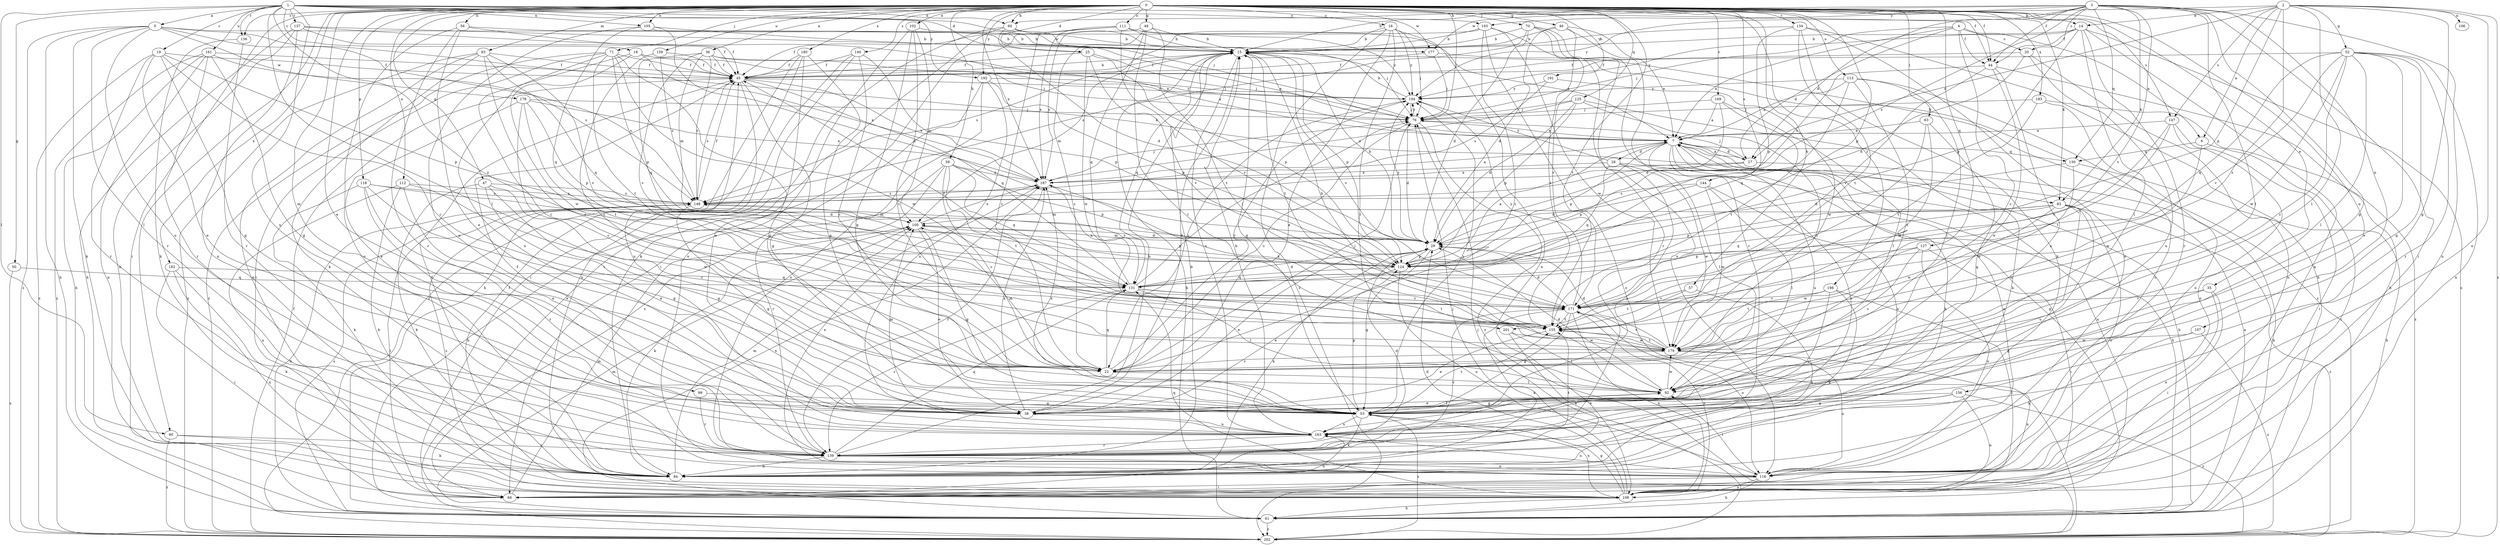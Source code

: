 strict digraph  {
0;
1;
2;
3;
4;
5;
6;
7;
14;
15;
16;
18;
19;
20;
22;
25;
27;
28;
29;
35;
36;
38;
44;
45;
46;
47;
48;
50;
52;
53;
56;
57;
58;
60;
61;
63;
68;
70;
71;
76;
83;
84;
90;
92;
93;
99;
100;
102;
105;
106;
107;
108;
111;
112;
113;
116;
118;
124;
125;
127;
130;
131;
134;
136;
137;
139;
140;
144;
147;
148;
155;
156;
159;
161;
163;
169;
171;
177;
178;
179;
180;
182;
183;
187;
191;
192;
193;
194;
198;
201;
202;
0 -> 14  [label=b];
0 -> 16  [label=c];
0 -> 25  [label=d];
0 -> 35  [label=e];
0 -> 36  [label=e];
0 -> 38  [label=e];
0 -> 44  [label=f];
0 -> 46  [label=g];
0 -> 47  [label=g];
0 -> 48  [label=g];
0 -> 56  [label=h];
0 -> 57  [label=h];
0 -> 58  [label=h];
0 -> 60  [label=h];
0 -> 63  [label=i];
0 -> 68  [label=i];
0 -> 70  [label=j];
0 -> 71  [label=j];
0 -> 76  [label=j];
0 -> 83  [label=k];
0 -> 90  [label=l];
0 -> 93  [label=m];
0 -> 99  [label=m];
0 -> 102  [label=n];
0 -> 105  [label=n];
0 -> 111  [label=o];
0 -> 112  [label=o];
0 -> 113  [label=o];
0 -> 118  [label=p];
0 -> 124  [label=p];
0 -> 125  [label=q];
0 -> 127  [label=q];
0 -> 134  [label=r];
0 -> 136  [label=r];
0 -> 140  [label=s];
0 -> 144  [label=s];
0 -> 147  [label=s];
0 -> 155  [label=t];
0 -> 156  [label=u];
0 -> 159  [label=u];
0 -> 169  [label=v];
0 -> 177  [label=w];
0 -> 180  [label=x];
0 -> 182  [label=x];
0 -> 183  [label=x];
0 -> 187  [label=x];
0 -> 191  [label=y];
0 -> 192  [label=y];
0 -> 198  [label=z];
1 -> 5  [label=a];
1 -> 18  [label=c];
1 -> 19  [label=c];
1 -> 25  [label=d];
1 -> 44  [label=f];
1 -> 50  [label=g];
1 -> 60  [label=h];
1 -> 76  [label=j];
1 -> 90  [label=l];
1 -> 92  [label=l];
1 -> 105  [label=n];
1 -> 136  [label=r];
1 -> 137  [label=r];
1 -> 161  [label=u];
1 -> 163  [label=u];
1 -> 192  [label=y];
1 -> 193  [label=y];
1 -> 201  [label=z];
2 -> 6  [label=a];
2 -> 14  [label=b];
2 -> 27  [label=d];
2 -> 52  [label=g];
2 -> 53  [label=g];
2 -> 60  [label=h];
2 -> 92  [label=l];
2 -> 106  [label=n];
2 -> 116  [label=o];
2 -> 124  [label=p];
2 -> 147  [label=s];
2 -> 201  [label=z];
2 -> 202  [label=z];
3 -> 15  [label=b];
3 -> 20  [label=c];
3 -> 27  [label=d];
3 -> 44  [label=f];
3 -> 53  [label=g];
3 -> 68  [label=i];
3 -> 83  [label=k];
3 -> 92  [label=l];
3 -> 107  [label=n];
3 -> 108  [label=n];
3 -> 130  [label=q];
3 -> 148  [label=s];
3 -> 171  [label=v];
3 -> 177  [label=w];
3 -> 193  [label=y];
3 -> 194  [label=y];
4 -> 6  [label=a];
4 -> 7  [label=a];
4 -> 20  [label=c];
4 -> 22  [label=c];
4 -> 27  [label=d];
4 -> 44  [label=f];
4 -> 76  [label=j];
5 -> 61  [label=h];
5 -> 83  [label=k];
5 -> 84  [label=k];
5 -> 139  [label=r];
5 -> 148  [label=s];
5 -> 163  [label=u];
5 -> 177  [label=w];
5 -> 178  [label=w];
5 -> 202  [label=z];
6 -> 68  [label=i];
6 -> 130  [label=q];
6 -> 179  [label=w];
7 -> 27  [label=d];
7 -> 28  [label=d];
7 -> 61  [label=h];
7 -> 84  [label=k];
7 -> 92  [label=l];
7 -> 108  [label=n];
7 -> 124  [label=p];
7 -> 130  [label=q];
7 -> 139  [label=r];
7 -> 163  [label=u];
14 -> 15  [label=b];
14 -> 44  [label=f];
14 -> 92  [label=l];
14 -> 108  [label=n];
14 -> 124  [label=p];
14 -> 139  [label=r];
14 -> 194  [label=y];
14 -> 202  [label=z];
15 -> 45  [label=f];
15 -> 53  [label=g];
15 -> 100  [label=m];
15 -> 124  [label=p];
15 -> 131  [label=q];
15 -> 155  [label=t];
15 -> 163  [label=u];
15 -> 171  [label=v];
16 -> 15  [label=b];
16 -> 38  [label=e];
16 -> 76  [label=j];
16 -> 92  [label=l];
16 -> 108  [label=n];
16 -> 148  [label=s];
16 -> 194  [label=y];
16 -> 202  [label=z];
18 -> 22  [label=c];
18 -> 45  [label=f];
18 -> 76  [label=j];
18 -> 179  [label=w];
18 -> 187  [label=x];
19 -> 22  [label=c];
19 -> 38  [label=e];
19 -> 45  [label=f];
19 -> 53  [label=g];
19 -> 124  [label=p];
19 -> 139  [label=r];
19 -> 202  [label=z];
20 -> 29  [label=d];
20 -> 45  [label=f];
20 -> 108  [label=n];
20 -> 163  [label=u];
22 -> 76  [label=j];
22 -> 92  [label=l];
22 -> 100  [label=m];
22 -> 131  [label=q];
22 -> 194  [label=y];
25 -> 45  [label=f];
25 -> 76  [label=j];
25 -> 124  [label=p];
25 -> 171  [label=v];
25 -> 179  [label=w];
27 -> 7  [label=a];
27 -> 61  [label=h];
27 -> 76  [label=j];
27 -> 124  [label=p];
27 -> 187  [label=x];
28 -> 61  [label=h];
28 -> 131  [label=q];
28 -> 163  [label=u];
28 -> 179  [label=w];
28 -> 187  [label=x];
28 -> 194  [label=y];
29 -> 15  [label=b];
29 -> 38  [label=e];
29 -> 53  [label=g];
29 -> 84  [label=k];
29 -> 100  [label=m];
29 -> 124  [label=p];
29 -> 194  [label=y];
35 -> 53  [label=g];
35 -> 68  [label=i];
35 -> 116  [label=o];
35 -> 171  [label=v];
36 -> 7  [label=a];
36 -> 45  [label=f];
36 -> 76  [label=j];
36 -> 100  [label=m];
36 -> 131  [label=q];
36 -> 148  [label=s];
36 -> 171  [label=v];
38 -> 15  [label=b];
38 -> 92  [label=l];
38 -> 100  [label=m];
38 -> 163  [label=u];
38 -> 187  [label=x];
44 -> 38  [label=e];
44 -> 61  [label=h];
44 -> 148  [label=s];
44 -> 163  [label=u];
44 -> 171  [label=v];
45 -> 15  [label=b];
45 -> 53  [label=g];
45 -> 131  [label=q];
45 -> 148  [label=s];
45 -> 163  [label=u];
45 -> 187  [label=x];
45 -> 194  [label=y];
46 -> 7  [label=a];
46 -> 15  [label=b];
46 -> 29  [label=d];
46 -> 139  [label=r];
46 -> 155  [label=t];
47 -> 22  [label=c];
47 -> 38  [label=e];
47 -> 53  [label=g];
47 -> 84  [label=k];
47 -> 148  [label=s];
48 -> 15  [label=b];
48 -> 22  [label=c];
48 -> 92  [label=l];
48 -> 131  [label=q];
48 -> 155  [label=t];
48 -> 187  [label=x];
50 -> 131  [label=q];
50 -> 202  [label=z];
52 -> 22  [label=c];
52 -> 38  [label=e];
52 -> 45  [label=f];
52 -> 53  [label=g];
52 -> 92  [label=l];
52 -> 108  [label=n];
52 -> 131  [label=q];
52 -> 139  [label=r];
52 -> 171  [label=v];
52 -> 179  [label=w];
53 -> 84  [label=k];
53 -> 108  [label=n];
53 -> 124  [label=p];
53 -> 155  [label=t];
53 -> 163  [label=u];
53 -> 187  [label=x];
53 -> 194  [label=y];
53 -> 202  [label=z];
56 -> 15  [label=b];
56 -> 38  [label=e];
56 -> 45  [label=f];
56 -> 116  [label=o];
56 -> 139  [label=r];
57 -> 84  [label=k];
57 -> 155  [label=t];
57 -> 171  [label=v];
58 -> 22  [label=c];
58 -> 61  [label=h];
58 -> 124  [label=p];
58 -> 131  [label=q];
58 -> 139  [label=r];
58 -> 155  [label=t];
58 -> 187  [label=x];
60 -> 15  [label=b];
60 -> 29  [label=d];
60 -> 68  [label=i];
60 -> 76  [label=j];
60 -> 84  [label=k];
61 -> 7  [label=a];
61 -> 15  [label=b];
61 -> 100  [label=m];
61 -> 148  [label=s];
61 -> 187  [label=x];
61 -> 202  [label=z];
63 -> 7  [label=a];
63 -> 53  [label=g];
63 -> 171  [label=v];
63 -> 179  [label=w];
68 -> 100  [label=m];
68 -> 163  [label=u];
70 -> 15  [label=b];
70 -> 29  [label=d];
70 -> 61  [label=h];
70 -> 139  [label=r];
70 -> 148  [label=s];
70 -> 171  [label=v];
71 -> 45  [label=f];
71 -> 53  [label=g];
71 -> 68  [label=i];
71 -> 124  [label=p];
71 -> 155  [label=t];
71 -> 163  [label=u];
71 -> 179  [label=w];
71 -> 202  [label=z];
76 -> 7  [label=a];
76 -> 22  [label=c];
76 -> 29  [label=d];
76 -> 194  [label=y];
76 -> 202  [label=z];
83 -> 53  [label=g];
83 -> 100  [label=m];
83 -> 116  [label=o];
83 -> 124  [label=p];
83 -> 131  [label=q];
83 -> 163  [label=u];
83 -> 179  [label=w];
83 -> 202  [label=z];
84 -> 15  [label=b];
84 -> 45  [label=f];
84 -> 100  [label=m];
90 -> 84  [label=k];
90 -> 139  [label=r];
90 -> 202  [label=z];
92 -> 29  [label=d];
92 -> 38  [label=e];
92 -> 53  [label=g];
92 -> 179  [label=w];
93 -> 22  [label=c];
93 -> 45  [label=f];
93 -> 84  [label=k];
93 -> 108  [label=n];
93 -> 131  [label=q];
93 -> 171  [label=v];
93 -> 202  [label=z];
99 -> 53  [label=g];
99 -> 139  [label=r];
100 -> 29  [label=d];
100 -> 38  [label=e];
100 -> 53  [label=g];
100 -> 84  [label=k];
100 -> 124  [label=p];
100 -> 187  [label=x];
102 -> 15  [label=b];
102 -> 22  [label=c];
102 -> 53  [label=g];
102 -> 100  [label=m];
102 -> 116  [label=o];
105 -> 7  [label=a];
105 -> 15  [label=b];
105 -> 29  [label=d];
105 -> 131  [label=q];
105 -> 163  [label=u];
107 -> 84  [label=k];
107 -> 179  [label=w];
107 -> 202  [label=z];
108 -> 29  [label=d];
108 -> 45  [label=f];
108 -> 53  [label=g];
108 -> 61  [label=h];
108 -> 76  [label=j];
108 -> 131  [label=q];
108 -> 148  [label=s];
108 -> 171  [label=v];
111 -> 7  [label=a];
111 -> 15  [label=b];
111 -> 22  [label=c];
111 -> 68  [label=i];
111 -> 171  [label=v];
111 -> 187  [label=x];
111 -> 194  [label=y];
112 -> 38  [label=e];
112 -> 84  [label=k];
112 -> 108  [label=n];
112 -> 148  [label=s];
112 -> 179  [label=w];
113 -> 7  [label=a];
113 -> 22  [label=c];
113 -> 92  [label=l];
113 -> 116  [label=o];
113 -> 131  [label=q];
113 -> 194  [label=y];
116 -> 7  [label=a];
116 -> 61  [label=h];
116 -> 68  [label=i];
116 -> 92  [label=l];
116 -> 108  [label=n];
116 -> 163  [label=u];
116 -> 187  [label=x];
118 -> 29  [label=d];
118 -> 38  [label=e];
118 -> 53  [label=g];
118 -> 84  [label=k];
118 -> 139  [label=r];
118 -> 148  [label=s];
124 -> 7  [label=a];
124 -> 38  [label=e];
124 -> 116  [label=o];
124 -> 131  [label=q];
124 -> 148  [label=s];
125 -> 22  [label=c];
125 -> 29  [label=d];
125 -> 76  [label=j];
125 -> 84  [label=k];
125 -> 124  [label=p];
125 -> 187  [label=x];
127 -> 22  [label=c];
127 -> 68  [label=i];
127 -> 116  [label=o];
127 -> 124  [label=p];
127 -> 179  [label=w];
130 -> 15  [label=b];
130 -> 29  [label=d];
130 -> 61  [label=h];
130 -> 179  [label=w];
131 -> 29  [label=d];
131 -> 76  [label=j];
131 -> 92  [label=l];
131 -> 139  [label=r];
131 -> 155  [label=t];
131 -> 171  [label=v];
131 -> 187  [label=x];
134 -> 15  [label=b];
134 -> 61  [label=h];
134 -> 84  [label=k];
134 -> 116  [label=o];
134 -> 124  [label=p];
134 -> 155  [label=t];
136 -> 84  [label=k];
136 -> 139  [label=r];
137 -> 7  [label=a];
137 -> 15  [label=b];
137 -> 45  [label=f];
137 -> 61  [label=h];
137 -> 108  [label=n];
137 -> 116  [label=o];
139 -> 15  [label=b];
139 -> 29  [label=d];
139 -> 45  [label=f];
139 -> 84  [label=k];
139 -> 116  [label=o];
139 -> 131  [label=q];
139 -> 155  [label=t];
139 -> 171  [label=v];
140 -> 22  [label=c];
140 -> 45  [label=f];
140 -> 68  [label=i];
140 -> 108  [label=n];
140 -> 124  [label=p];
144 -> 29  [label=d];
144 -> 92  [label=l];
144 -> 148  [label=s];
144 -> 163  [label=u];
144 -> 179  [label=w];
147 -> 7  [label=a];
147 -> 68  [label=i];
147 -> 116  [label=o];
147 -> 155  [label=t];
147 -> 171  [label=v];
148 -> 45  [label=f];
148 -> 53  [label=g];
148 -> 61  [label=h];
148 -> 68  [label=i];
148 -> 100  [label=m];
155 -> 15  [label=b];
155 -> 38  [label=e];
155 -> 179  [label=w];
155 -> 187  [label=x];
156 -> 38  [label=e];
156 -> 53  [label=g];
156 -> 108  [label=n];
156 -> 139  [label=r];
156 -> 202  [label=z];
159 -> 22  [label=c];
159 -> 45  [label=f];
159 -> 148  [label=s];
161 -> 45  [label=f];
161 -> 53  [label=g];
161 -> 61  [label=h];
161 -> 108  [label=n];
161 -> 139  [label=r];
161 -> 148  [label=s];
161 -> 202  [label=z];
163 -> 15  [label=b];
163 -> 139  [label=r];
169 -> 7  [label=a];
169 -> 29  [label=d];
169 -> 76  [label=j];
169 -> 92  [label=l];
169 -> 155  [label=t];
171 -> 29  [label=d];
171 -> 45  [label=f];
171 -> 53  [label=g];
171 -> 84  [label=k];
171 -> 108  [label=n];
171 -> 116  [label=o];
171 -> 155  [label=t];
171 -> 194  [label=y];
177 -> 45  [label=f];
177 -> 76  [label=j];
177 -> 202  [label=z];
178 -> 22  [label=c];
178 -> 38  [label=e];
178 -> 76  [label=j];
178 -> 124  [label=p];
178 -> 155  [label=t];
178 -> 187  [label=x];
179 -> 22  [label=c];
179 -> 29  [label=d];
179 -> 108  [label=n];
179 -> 116  [label=o];
179 -> 155  [label=t];
179 -> 171  [label=v];
180 -> 38  [label=e];
180 -> 45  [label=f];
180 -> 53  [label=g];
180 -> 61  [label=h];
180 -> 202  [label=z];
182 -> 68  [label=i];
182 -> 84  [label=k];
182 -> 108  [label=n];
182 -> 131  [label=q];
183 -> 76  [label=j];
183 -> 116  [label=o];
183 -> 155  [label=t];
183 -> 202  [label=z];
187 -> 7  [label=a];
187 -> 76  [label=j];
187 -> 139  [label=r];
187 -> 148  [label=s];
191 -> 148  [label=s];
191 -> 179  [label=w];
191 -> 194  [label=y];
192 -> 116  [label=o];
192 -> 124  [label=p];
192 -> 163  [label=u];
192 -> 194  [label=y];
192 -> 202  [label=z];
193 -> 15  [label=b];
193 -> 22  [label=c];
193 -> 45  [label=f];
193 -> 116  [label=o];
193 -> 179  [label=w];
193 -> 202  [label=z];
194 -> 15  [label=b];
194 -> 22  [label=c];
194 -> 76  [label=j];
198 -> 68  [label=i];
198 -> 84  [label=k];
198 -> 155  [label=t];
198 -> 163  [label=u];
198 -> 171  [label=v];
201 -> 84  [label=k];
201 -> 92  [label=l];
201 -> 179  [label=w];
202 -> 45  [label=f];
202 -> 76  [label=j];
}

